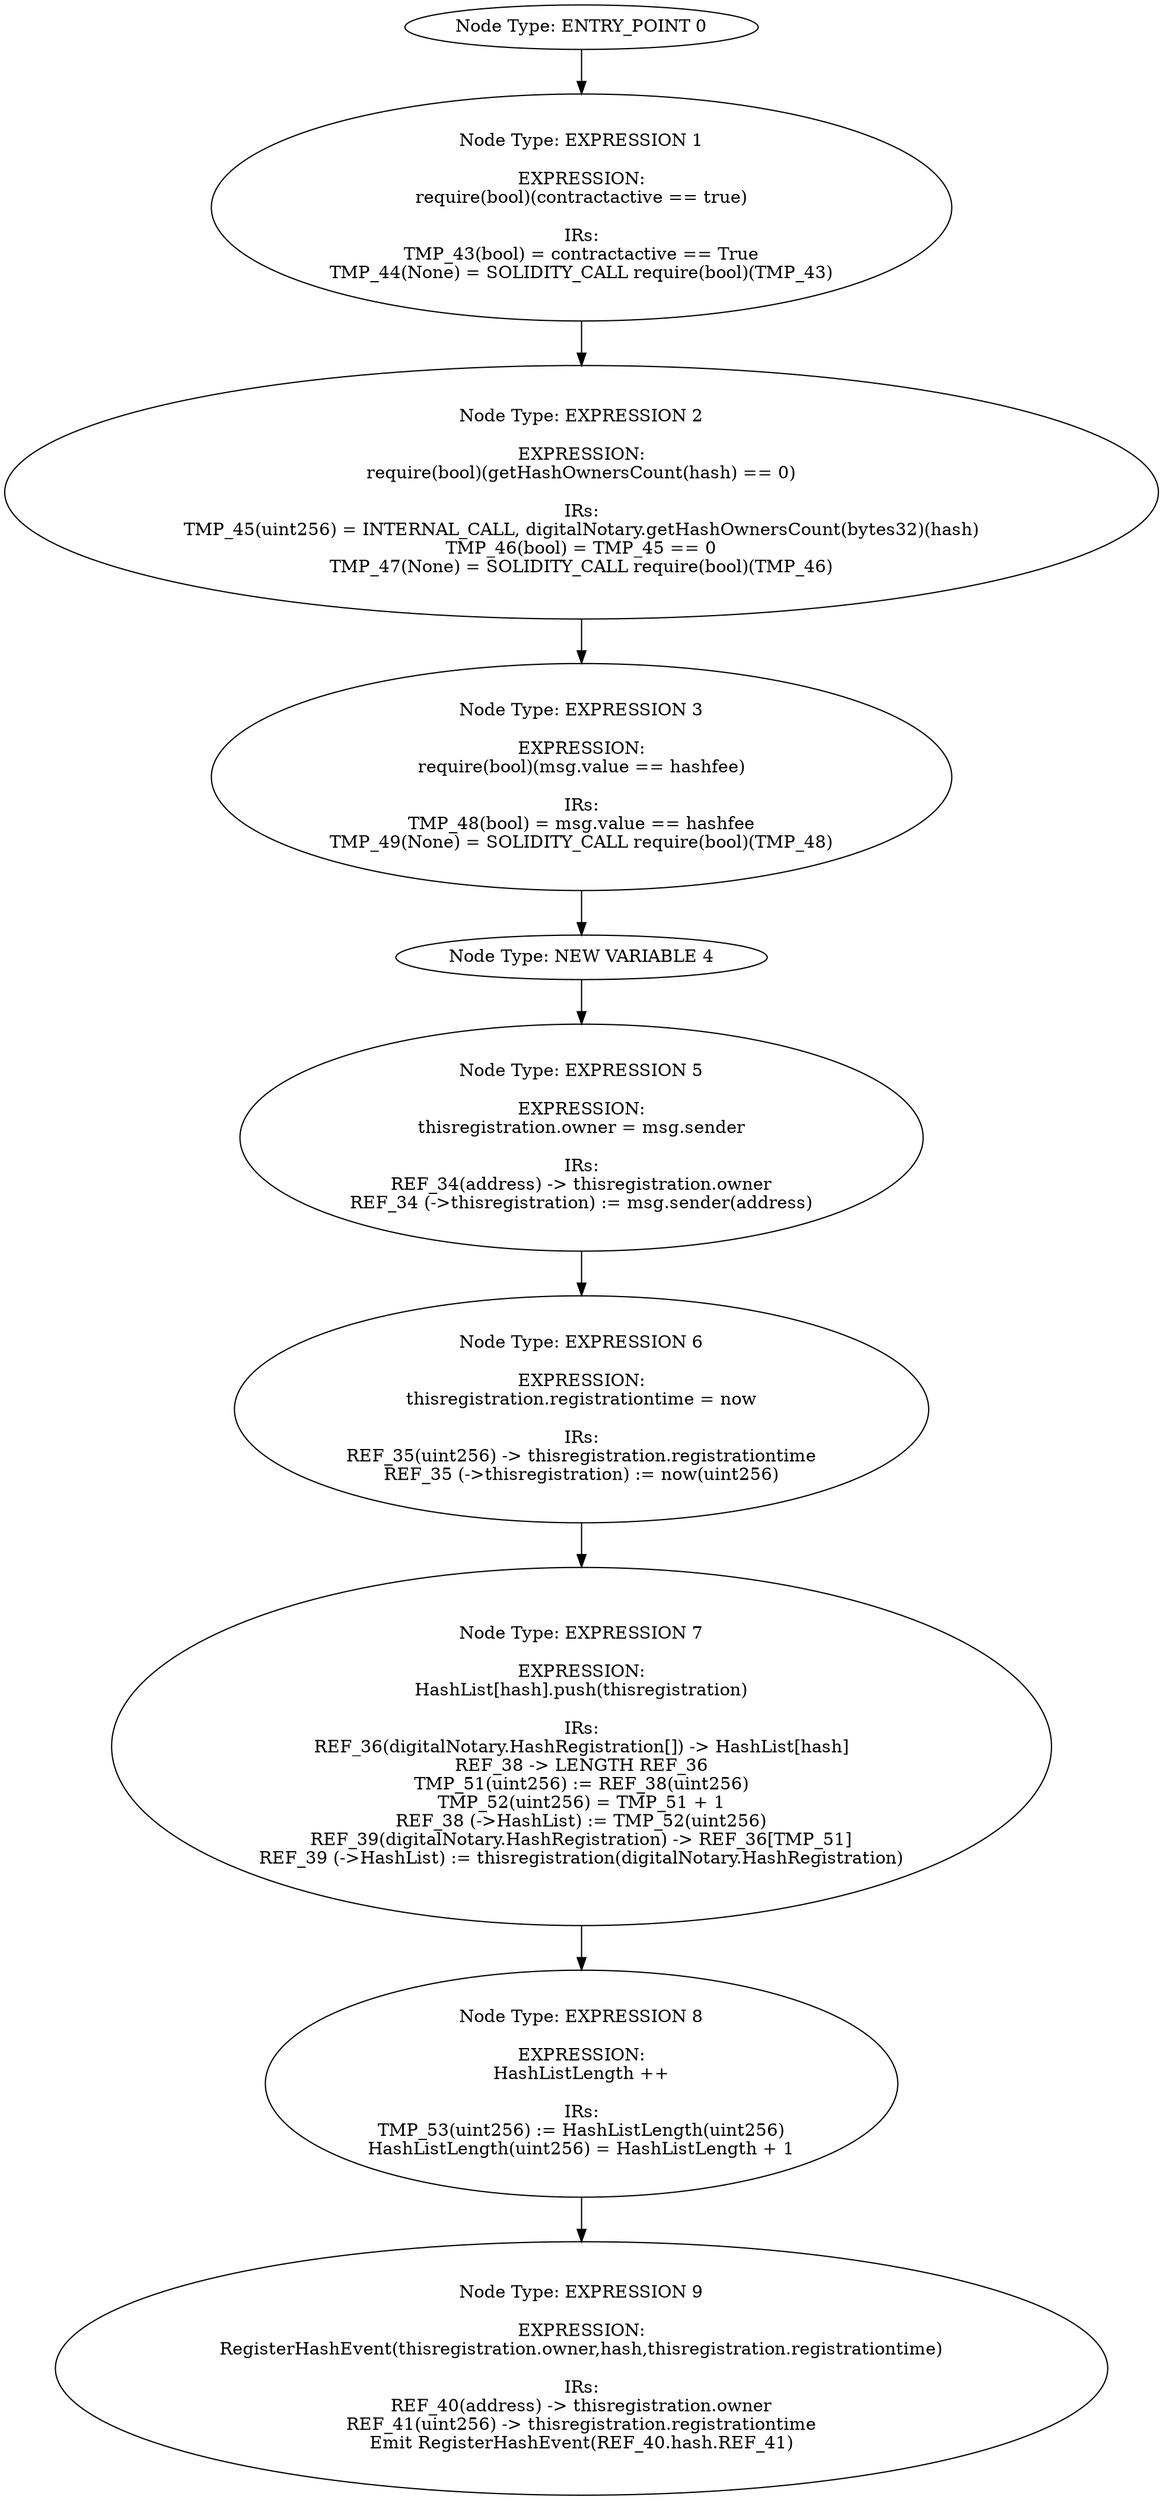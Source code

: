 digraph{
0[label="Node Type: ENTRY_POINT 0
"];
0->1;
1[label="Node Type: EXPRESSION 1

EXPRESSION:
require(bool)(contractactive == true)

IRs:
TMP_43(bool) = contractactive == True
TMP_44(None) = SOLIDITY_CALL require(bool)(TMP_43)"];
1->2;
2[label="Node Type: EXPRESSION 2

EXPRESSION:
require(bool)(getHashOwnersCount(hash) == 0)

IRs:
TMP_45(uint256) = INTERNAL_CALL, digitalNotary.getHashOwnersCount(bytes32)(hash)
TMP_46(bool) = TMP_45 == 0
TMP_47(None) = SOLIDITY_CALL require(bool)(TMP_46)"];
2->3;
3[label="Node Type: EXPRESSION 3

EXPRESSION:
require(bool)(msg.value == hashfee)

IRs:
TMP_48(bool) = msg.value == hashfee
TMP_49(None) = SOLIDITY_CALL require(bool)(TMP_48)"];
3->4;
4[label="Node Type: NEW VARIABLE 4
"];
4->5;
5[label="Node Type: EXPRESSION 5

EXPRESSION:
thisregistration.owner = msg.sender

IRs:
REF_34(address) -> thisregistration.owner
REF_34 (->thisregistration) := msg.sender(address)"];
5->6;
6[label="Node Type: EXPRESSION 6

EXPRESSION:
thisregistration.registrationtime = now

IRs:
REF_35(uint256) -> thisregistration.registrationtime
REF_35 (->thisregistration) := now(uint256)"];
6->7;
7[label="Node Type: EXPRESSION 7

EXPRESSION:
HashList[hash].push(thisregistration)

IRs:
REF_36(digitalNotary.HashRegistration[]) -> HashList[hash]
REF_38 -> LENGTH REF_36
TMP_51(uint256) := REF_38(uint256)
TMP_52(uint256) = TMP_51 + 1
REF_38 (->HashList) := TMP_52(uint256)
REF_39(digitalNotary.HashRegistration) -> REF_36[TMP_51]
REF_39 (->HashList) := thisregistration(digitalNotary.HashRegistration)"];
7->8;
8[label="Node Type: EXPRESSION 8

EXPRESSION:
HashListLength ++

IRs:
TMP_53(uint256) := HashListLength(uint256)
HashListLength(uint256) = HashListLength + 1"];
8->9;
9[label="Node Type: EXPRESSION 9

EXPRESSION:
RegisterHashEvent(thisregistration.owner,hash,thisregistration.registrationtime)

IRs:
REF_40(address) -> thisregistration.owner
REF_41(uint256) -> thisregistration.registrationtime
Emit RegisterHashEvent(REF_40.hash.REF_41)"];
}
